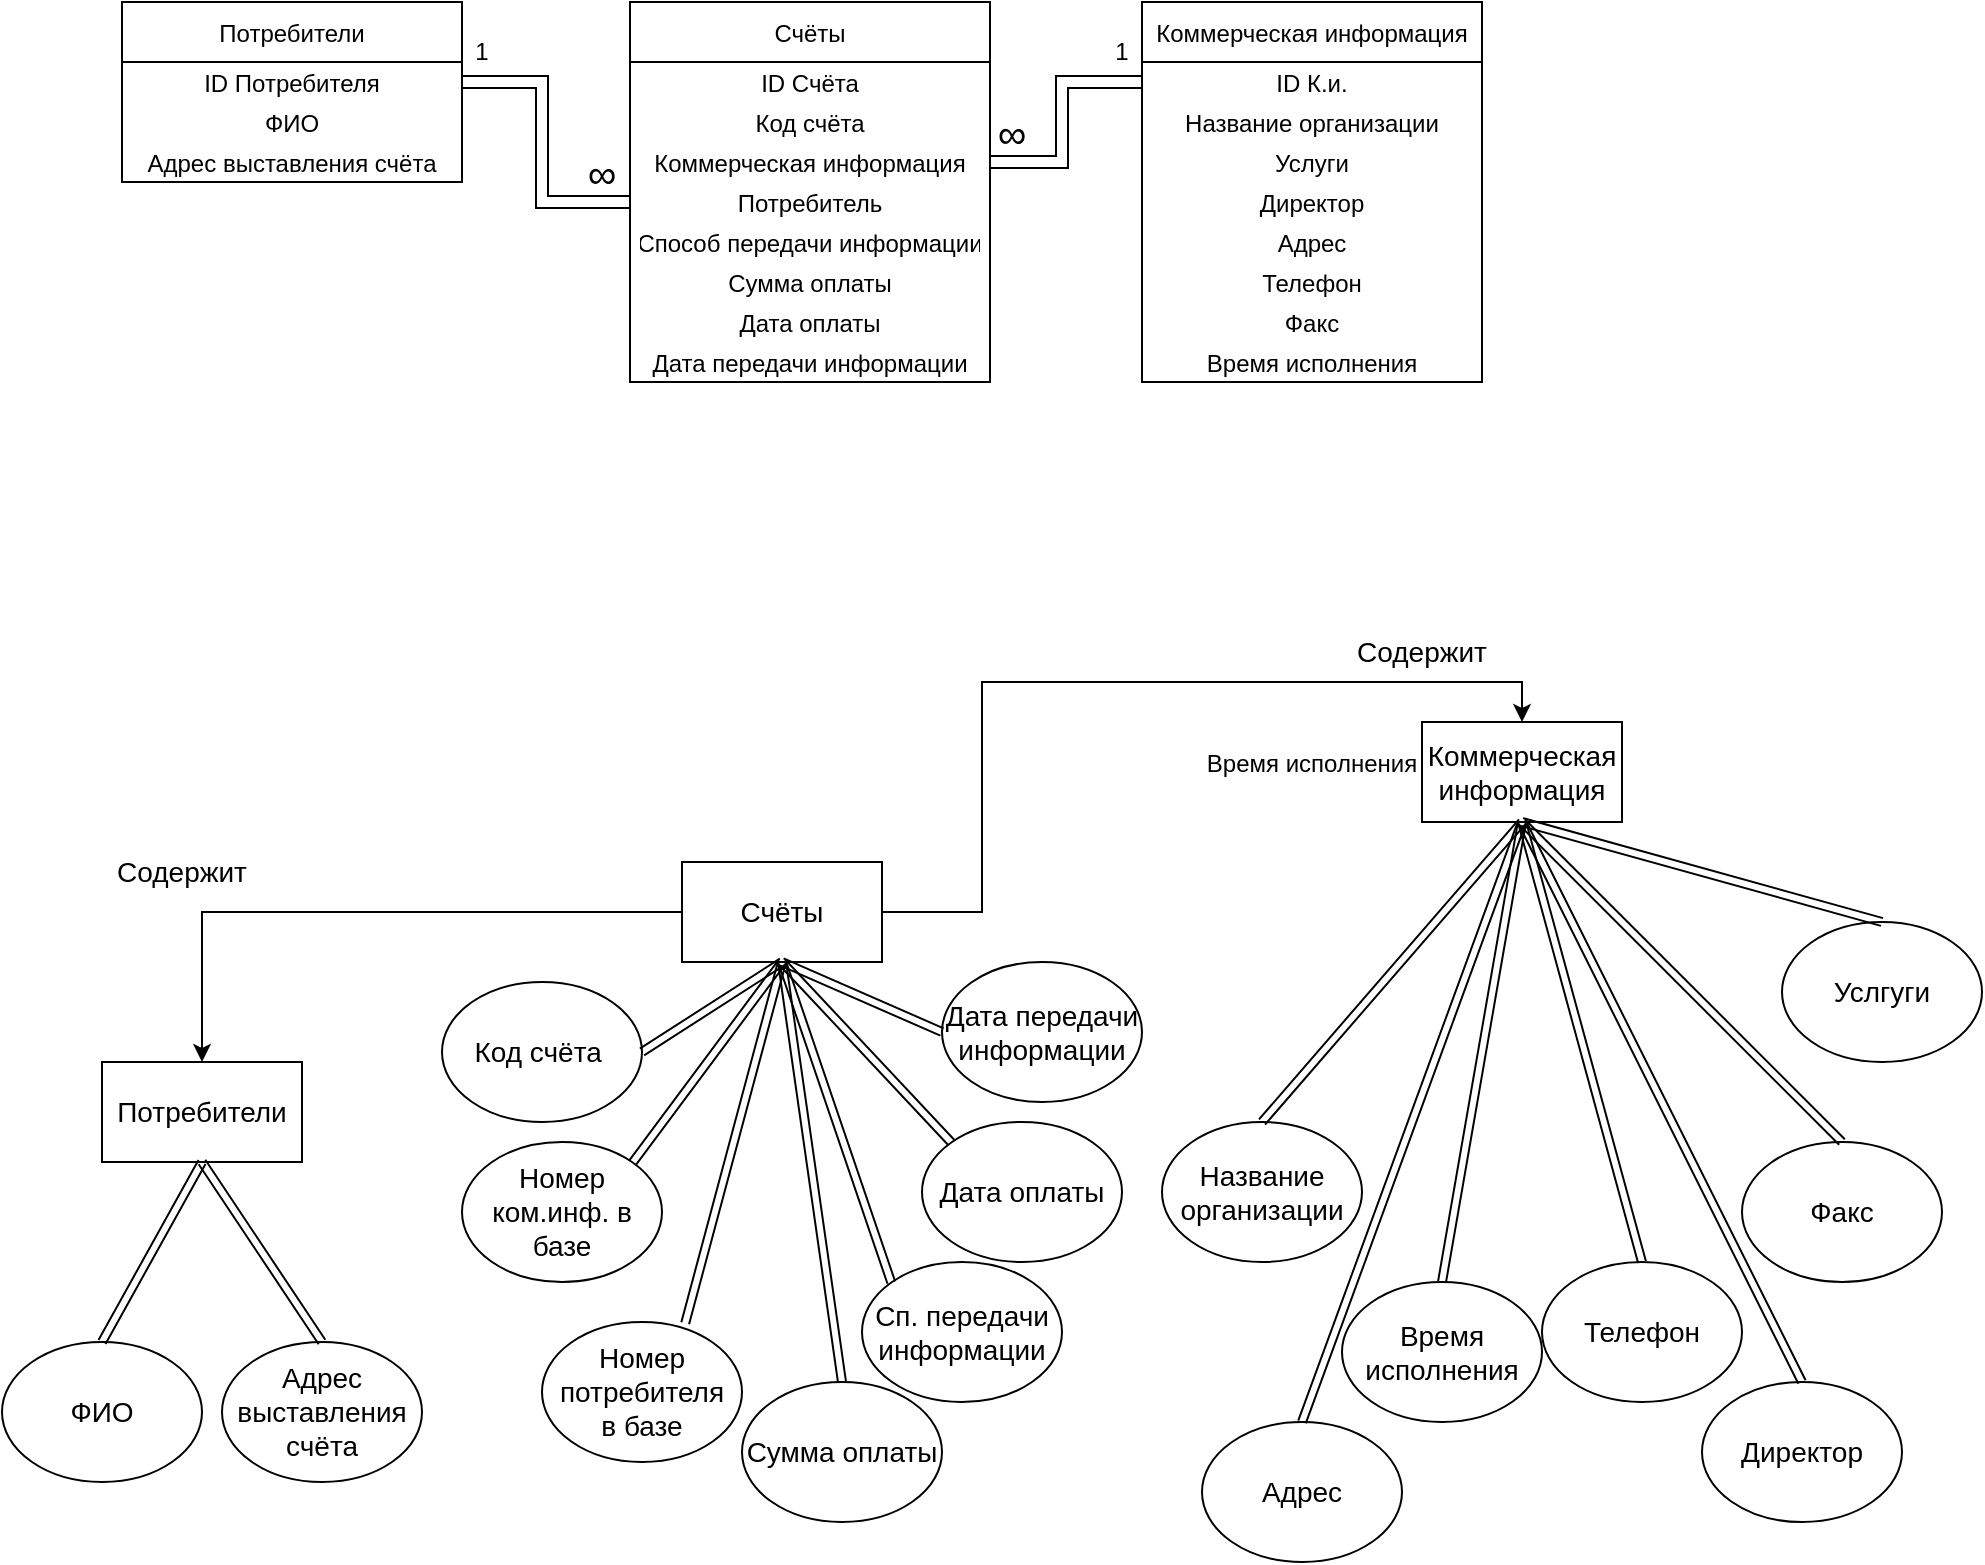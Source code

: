 <mxfile version="20.4.0" type="github">
  <diagram id="C5RBs43oDa-KdzZeNtuy" name="Page-1">
    <mxGraphModel dx="1038" dy="547" grid="1" gridSize="10" guides="1" tooltips="1" connect="1" arrows="1" fold="1" page="1" pageScale="1" pageWidth="827" pageHeight="1169" math="0" shadow="0">
      <root>
        <mxCell id="WIyWlLk6GJQsqaUBKTNV-0" />
        <mxCell id="WIyWlLk6GJQsqaUBKTNV-1" parent="WIyWlLk6GJQsqaUBKTNV-0" />
        <mxCell id="52mGH2SoyYLPjj_Q31SJ-31" value="Счёты" style="swimlane;fontStyle=0;childLayout=stackLayout;horizontal=1;startSize=30;horizontalStack=0;resizeParent=1;resizeParentMax=0;resizeLast=0;collapsible=1;marginBottom=0;fillStyle=dots;fillColor=none;" vertex="1" parent="WIyWlLk6GJQsqaUBKTNV-1">
          <mxGeometry x="324" y="120" width="180" height="190" as="geometry" />
        </mxCell>
        <mxCell id="52mGH2SoyYLPjj_Q31SJ-32" value="ID Счёта" style="text;strokeColor=none;fillColor=none;align=center;verticalAlign=middle;spacingLeft=4;spacingRight=4;overflow=hidden;points=[[0,0.5],[1,0.5]];portConstraint=eastwest;rotatable=0;fillStyle=dots;" vertex="1" parent="52mGH2SoyYLPjj_Q31SJ-31">
          <mxGeometry y="30" width="180" height="20" as="geometry" />
        </mxCell>
        <mxCell id="52mGH2SoyYLPjj_Q31SJ-33" value="Код счёта" style="text;strokeColor=none;fillColor=none;align=center;verticalAlign=middle;spacingLeft=4;spacingRight=4;overflow=hidden;points=[[0,0.5],[1,0.5]];portConstraint=eastwest;rotatable=0;fillStyle=dots;" vertex="1" parent="52mGH2SoyYLPjj_Q31SJ-31">
          <mxGeometry y="50" width="180" height="20" as="geometry" />
        </mxCell>
        <mxCell id="52mGH2SoyYLPjj_Q31SJ-35" value="Коммерческая информация" style="text;strokeColor=none;fillColor=none;align=center;verticalAlign=middle;spacingLeft=4;spacingRight=4;overflow=hidden;points=[[0,0.5],[1,0.5]];portConstraint=eastwest;rotatable=0;fillStyle=dots;" vertex="1" parent="52mGH2SoyYLPjj_Q31SJ-31">
          <mxGeometry y="70" width="180" height="20" as="geometry" />
        </mxCell>
        <mxCell id="52mGH2SoyYLPjj_Q31SJ-36" value="Потребитель" style="text;strokeColor=none;fillColor=none;align=center;verticalAlign=middle;spacingLeft=4;spacingRight=4;overflow=hidden;points=[[0,0.5],[1,0.5]];portConstraint=eastwest;rotatable=0;fillStyle=dots;" vertex="1" parent="52mGH2SoyYLPjj_Q31SJ-31">
          <mxGeometry y="90" width="180" height="20" as="geometry" />
        </mxCell>
        <mxCell id="52mGH2SoyYLPjj_Q31SJ-34" value="Способ передачи информации" style="text;strokeColor=none;fillColor=none;align=center;verticalAlign=middle;spacingLeft=4;spacingRight=4;overflow=hidden;points=[[0,0.5],[1,0.5]];portConstraint=eastwest;rotatable=0;fillStyle=dots;" vertex="1" parent="52mGH2SoyYLPjj_Q31SJ-31">
          <mxGeometry y="110" width="180" height="20" as="geometry" />
        </mxCell>
        <mxCell id="52mGH2SoyYLPjj_Q31SJ-38" value="Сумма оплаты" style="text;strokeColor=none;fillColor=none;align=center;verticalAlign=middle;spacingLeft=4;spacingRight=4;overflow=hidden;points=[[0,0.5],[1,0.5]];portConstraint=eastwest;rotatable=0;fillStyle=dots;" vertex="1" parent="52mGH2SoyYLPjj_Q31SJ-31">
          <mxGeometry y="130" width="180" height="20" as="geometry" />
        </mxCell>
        <mxCell id="52mGH2SoyYLPjj_Q31SJ-39" value="Дата оплаты" style="text;strokeColor=none;fillColor=none;align=center;verticalAlign=middle;spacingLeft=4;spacingRight=4;overflow=hidden;points=[[0,0.5],[1,0.5]];portConstraint=eastwest;rotatable=0;fillStyle=dots;" vertex="1" parent="52mGH2SoyYLPjj_Q31SJ-31">
          <mxGeometry y="150" width="180" height="20" as="geometry" />
        </mxCell>
        <mxCell id="52mGH2SoyYLPjj_Q31SJ-37" value="Дата передачи информации" style="text;strokeColor=none;fillColor=none;align=center;verticalAlign=middle;spacingLeft=4;spacingRight=4;overflow=hidden;points=[[0,0.5],[1,0.5]];portConstraint=eastwest;rotatable=0;fillStyle=dots;" vertex="1" parent="52mGH2SoyYLPjj_Q31SJ-31">
          <mxGeometry y="170" width="180" height="20" as="geometry" />
        </mxCell>
        <mxCell id="52mGH2SoyYLPjj_Q31SJ-40" value="Коммерческая информация" style="swimlane;fontStyle=0;childLayout=stackLayout;horizontal=1;startSize=30;horizontalStack=0;resizeParent=1;resizeParentMax=0;resizeLast=0;collapsible=1;marginBottom=0;fillStyle=dots;fillColor=none;" vertex="1" parent="WIyWlLk6GJQsqaUBKTNV-1">
          <mxGeometry x="580" y="120" width="170" height="190" as="geometry" />
        </mxCell>
        <mxCell id="52mGH2SoyYLPjj_Q31SJ-41" value="ID К.и." style="text;strokeColor=none;fillColor=none;align=center;verticalAlign=middle;spacingLeft=4;spacingRight=4;overflow=hidden;points=[[0,0.5],[1,0.5]];portConstraint=eastwest;rotatable=0;fillStyle=dots;" vertex="1" parent="52mGH2SoyYLPjj_Q31SJ-40">
          <mxGeometry y="30" width="170" height="20" as="geometry" />
        </mxCell>
        <mxCell id="52mGH2SoyYLPjj_Q31SJ-42" value="Название организации" style="text;strokeColor=none;fillColor=none;align=center;verticalAlign=middle;spacingLeft=4;spacingRight=4;overflow=hidden;points=[[0,0.5],[1,0.5]];portConstraint=eastwest;rotatable=0;fillStyle=dots;" vertex="1" parent="52mGH2SoyYLPjj_Q31SJ-40">
          <mxGeometry y="50" width="170" height="20" as="geometry" />
        </mxCell>
        <mxCell id="52mGH2SoyYLPjj_Q31SJ-46" value="Услуги" style="text;strokeColor=none;fillColor=none;align=center;verticalAlign=middle;spacingLeft=4;spacingRight=4;overflow=hidden;points=[[0,0.5],[1,0.5]];portConstraint=eastwest;rotatable=0;fillStyle=dots;" vertex="1" parent="52mGH2SoyYLPjj_Q31SJ-40">
          <mxGeometry y="70" width="170" height="20" as="geometry" />
        </mxCell>
        <mxCell id="52mGH2SoyYLPjj_Q31SJ-44" value="Директор" style="text;strokeColor=none;fillColor=none;align=center;verticalAlign=middle;spacingLeft=4;spacingRight=4;overflow=hidden;points=[[0,0.5],[1,0.5]];portConstraint=eastwest;rotatable=0;fillStyle=dots;" vertex="1" parent="52mGH2SoyYLPjj_Q31SJ-40">
          <mxGeometry y="90" width="170" height="20" as="geometry" />
        </mxCell>
        <mxCell id="52mGH2SoyYLPjj_Q31SJ-43" value="Адрес" style="text;strokeColor=none;fillColor=none;align=center;verticalAlign=middle;spacingLeft=4;spacingRight=4;overflow=hidden;points=[[0,0.5],[1,0.5]];portConstraint=eastwest;rotatable=0;fillStyle=dots;" vertex="1" parent="52mGH2SoyYLPjj_Q31SJ-40">
          <mxGeometry y="110" width="170" height="20" as="geometry" />
        </mxCell>
        <mxCell id="52mGH2SoyYLPjj_Q31SJ-45" value="Телефон" style="text;strokeColor=none;fillColor=none;align=center;verticalAlign=middle;spacingLeft=4;spacingRight=4;overflow=hidden;points=[[0,0.5],[1,0.5]];portConstraint=eastwest;rotatable=0;fillStyle=dots;" vertex="1" parent="52mGH2SoyYLPjj_Q31SJ-40">
          <mxGeometry y="130" width="170" height="20" as="geometry" />
        </mxCell>
        <mxCell id="52mGH2SoyYLPjj_Q31SJ-47" value="Факс" style="text;strokeColor=none;fillColor=none;align=center;verticalAlign=middle;spacingLeft=4;spacingRight=4;overflow=hidden;points=[[0,0.5],[1,0.5]];portConstraint=eastwest;rotatable=0;fillStyle=dots;" vertex="1" parent="52mGH2SoyYLPjj_Q31SJ-40">
          <mxGeometry y="150" width="170" height="20" as="geometry" />
        </mxCell>
        <mxCell id="52mGH2SoyYLPjj_Q31SJ-48" value="Время исполнения" style="text;strokeColor=none;fillColor=none;align=center;verticalAlign=middle;spacingLeft=4;spacingRight=4;overflow=hidden;points=[[0,0.5],[1,0.5]];portConstraint=eastwest;rotatable=0;fillStyle=dots;" vertex="1" parent="52mGH2SoyYLPjj_Q31SJ-40">
          <mxGeometry y="170" width="170" height="20" as="geometry" />
        </mxCell>
        <mxCell id="52mGH2SoyYLPjj_Q31SJ-49" value="Потребители" style="swimlane;fontStyle=0;childLayout=stackLayout;horizontal=1;startSize=30;horizontalStack=0;resizeParent=1;resizeParentMax=0;resizeLast=0;collapsible=1;marginBottom=0;fillStyle=dots;fillColor=none;" vertex="1" parent="WIyWlLk6GJQsqaUBKTNV-1">
          <mxGeometry x="70" y="120" width="170" height="90" as="geometry" />
        </mxCell>
        <mxCell id="52mGH2SoyYLPjj_Q31SJ-50" value="ID Потребителя" style="text;strokeColor=none;fillColor=none;align=center;verticalAlign=middle;spacingLeft=4;spacingRight=4;overflow=hidden;points=[[0,0.5],[1,0.5]];portConstraint=eastwest;rotatable=0;fillStyle=dots;" vertex="1" parent="52mGH2SoyYLPjj_Q31SJ-49">
          <mxGeometry y="30" width="170" height="20" as="geometry" />
        </mxCell>
        <mxCell id="52mGH2SoyYLPjj_Q31SJ-51" value="ФИО" style="text;strokeColor=none;fillColor=none;align=center;verticalAlign=middle;spacingLeft=4;spacingRight=4;overflow=hidden;points=[[0,0.5],[1,0.5]];portConstraint=eastwest;rotatable=0;fillStyle=dots;" vertex="1" parent="52mGH2SoyYLPjj_Q31SJ-49">
          <mxGeometry y="50" width="170" height="20" as="geometry" />
        </mxCell>
        <mxCell id="52mGH2SoyYLPjj_Q31SJ-52" value="Адрес выставления счёта" style="text;strokeColor=none;fillColor=none;align=center;verticalAlign=middle;spacingLeft=4;spacingRight=4;overflow=hidden;points=[[0,0.5],[1,0.5]];portConstraint=eastwest;rotatable=0;fillStyle=dots;" vertex="1" parent="52mGH2SoyYLPjj_Q31SJ-49">
          <mxGeometry y="70" width="170" height="20" as="geometry" />
        </mxCell>
        <mxCell id="52mGH2SoyYLPjj_Q31SJ-59" value="" style="shape=link;html=1;rounded=0;exitX=1;exitY=0.5;exitDx=0;exitDy=0;entryX=0;entryY=0.5;entryDx=0;entryDy=0;width=-6;" edge="1" parent="WIyWlLk6GJQsqaUBKTNV-1" source="52mGH2SoyYLPjj_Q31SJ-35" target="52mGH2SoyYLPjj_Q31SJ-41">
          <mxGeometry width="100" relative="1" as="geometry">
            <mxPoint x="430" y="270" as="sourcePoint" />
            <mxPoint x="530" y="270" as="targetPoint" />
            <Array as="points">
              <mxPoint x="540" y="200" />
              <mxPoint x="540" y="160" />
            </Array>
          </mxGeometry>
        </mxCell>
        <mxCell id="52mGH2SoyYLPjj_Q31SJ-64" value="" style="shape=link;html=1;rounded=0;exitX=0;exitY=0.5;exitDx=0;exitDy=0;entryX=1;entryY=0.5;entryDx=0;entryDy=0;width=-6;strokeColor=#000000;" edge="1" parent="WIyWlLk6GJQsqaUBKTNV-1" source="52mGH2SoyYLPjj_Q31SJ-36" target="52mGH2SoyYLPjj_Q31SJ-50">
          <mxGeometry width="100" relative="1" as="geometry">
            <mxPoint x="514" y="210" as="sourcePoint" />
            <mxPoint x="590" y="170" as="targetPoint" />
            <Array as="points">
              <mxPoint x="280" y="220" />
              <mxPoint x="280" y="160" />
            </Array>
          </mxGeometry>
        </mxCell>
        <mxCell id="52mGH2SoyYLPjj_Q31SJ-68" value="1" style="text;html=1;strokeColor=none;fillColor=none;align=center;verticalAlign=middle;whiteSpace=wrap;rounded=0;fillStyle=auto;" vertex="1" parent="WIyWlLk6GJQsqaUBKTNV-1">
          <mxGeometry x="230" y="130" width="40" height="30" as="geometry" />
        </mxCell>
        <mxCell id="52mGH2SoyYLPjj_Q31SJ-69" value="1" style="text;html=1;strokeColor=none;fillColor=none;align=center;verticalAlign=middle;whiteSpace=wrap;rounded=0;fillStyle=auto;" vertex="1" parent="WIyWlLk6GJQsqaUBKTNV-1">
          <mxGeometry x="550" y="130" width="40" height="30" as="geometry" />
        </mxCell>
        <mxCell id="52mGH2SoyYLPjj_Q31SJ-70" value="&lt;span style=&quot;font-size: 20px;&quot;&gt;∞&lt;/span&gt;" style="text;html=1;strokeColor=none;fillColor=none;align=center;verticalAlign=middle;whiteSpace=wrap;rounded=0;fillStyle=auto;" vertex="1" parent="WIyWlLk6GJQsqaUBKTNV-1">
          <mxGeometry x="290" y="190" width="40" height="30" as="geometry" />
        </mxCell>
        <mxCell id="52mGH2SoyYLPjj_Q31SJ-73" value="&lt;span style=&quot;font-size: 20px;&quot;&gt;∞&lt;/span&gt;" style="text;html=1;strokeColor=none;fillColor=none;align=center;verticalAlign=middle;whiteSpace=wrap;rounded=0;fillStyle=auto;" vertex="1" parent="WIyWlLk6GJQsqaUBKTNV-1">
          <mxGeometry x="500" y="170" width="30" height="30" as="geometry" />
        </mxCell>
        <mxCell id="52mGH2SoyYLPjj_Q31SJ-88" style="edgeStyle=orthogonalEdgeStyle;rounded=0;orthogonalLoop=1;jettySize=auto;html=1;exitX=0;exitY=0.5;exitDx=0;exitDy=0;entryX=0.5;entryY=0;entryDx=0;entryDy=0;strokeColor=#000000;fontSize=14;" edge="1" parent="WIyWlLk6GJQsqaUBKTNV-1" source="52mGH2SoyYLPjj_Q31SJ-85" target="52mGH2SoyYLPjj_Q31SJ-86">
          <mxGeometry relative="1" as="geometry" />
        </mxCell>
        <mxCell id="52mGH2SoyYLPjj_Q31SJ-89" style="edgeStyle=orthogonalEdgeStyle;rounded=0;orthogonalLoop=1;jettySize=auto;html=1;exitX=1;exitY=0.5;exitDx=0;exitDy=0;entryX=0.5;entryY=0;entryDx=0;entryDy=0;strokeColor=#000000;fontSize=14;" edge="1" parent="WIyWlLk6GJQsqaUBKTNV-1" source="52mGH2SoyYLPjj_Q31SJ-85" target="52mGH2SoyYLPjj_Q31SJ-87">
          <mxGeometry relative="1" as="geometry">
            <Array as="points">
              <mxPoint x="500" y="575" />
              <mxPoint x="500" y="460" />
              <mxPoint x="770" y="460" />
            </Array>
          </mxGeometry>
        </mxCell>
        <mxCell id="52mGH2SoyYLPjj_Q31SJ-85" value="&lt;font style=&quot;font-size: 14px;&quot;&gt;Счёты&lt;/font&gt;" style="rounded=0;whiteSpace=wrap;html=1;fillStyle=auto;" vertex="1" parent="WIyWlLk6GJQsqaUBKTNV-1">
          <mxGeometry x="350" y="550" width="100" height="50" as="geometry" />
        </mxCell>
        <mxCell id="52mGH2SoyYLPjj_Q31SJ-86" value="&lt;font style=&quot;font-size: 14px;&quot;&gt;Потребители&lt;/font&gt;" style="rounded=0;whiteSpace=wrap;html=1;fillStyle=auto;" vertex="1" parent="WIyWlLk6GJQsqaUBKTNV-1">
          <mxGeometry x="60" y="650" width="100" height="50" as="geometry" />
        </mxCell>
        <mxCell id="52mGH2SoyYLPjj_Q31SJ-87" value="&lt;span style=&quot;font-size: 14px;&quot;&gt;Коммерческая информация&lt;/span&gt;" style="rounded=0;whiteSpace=wrap;html=1;fillStyle=auto;" vertex="1" parent="WIyWlLk6GJQsqaUBKTNV-1">
          <mxGeometry x="720" y="480" width="100" height="50" as="geometry" />
        </mxCell>
        <mxCell id="52mGH2SoyYLPjj_Q31SJ-90" value="Содержит" style="text;html=1;strokeColor=none;fillColor=none;align=center;verticalAlign=middle;whiteSpace=wrap;rounded=0;fillStyle=auto;fontSize=14;" vertex="1" parent="WIyWlLk6GJQsqaUBKTNV-1">
          <mxGeometry x="70" y="540" width="60" height="30" as="geometry" />
        </mxCell>
        <mxCell id="52mGH2SoyYLPjj_Q31SJ-91" value="Содержит" style="text;html=1;strokeColor=none;fillColor=none;align=center;verticalAlign=middle;whiteSpace=wrap;rounded=0;fillStyle=auto;fontSize=14;" vertex="1" parent="WIyWlLk6GJQsqaUBKTNV-1">
          <mxGeometry x="690" y="430" width="60" height="30" as="geometry" />
        </mxCell>
        <mxCell id="52mGH2SoyYLPjj_Q31SJ-93" value="Код счёта&amp;nbsp;" style="ellipse;whiteSpace=wrap;html=1;fillStyle=auto;fontSize=14;" vertex="1" parent="WIyWlLk6GJQsqaUBKTNV-1">
          <mxGeometry x="230" y="610" width="100" height="70" as="geometry" />
        </mxCell>
        <mxCell id="52mGH2SoyYLPjj_Q31SJ-94" value="Номер ком.инф. в базе" style="ellipse;whiteSpace=wrap;html=1;fillStyle=auto;fontSize=14;" vertex="1" parent="WIyWlLk6GJQsqaUBKTNV-1">
          <mxGeometry x="240" y="690" width="100" height="70" as="geometry" />
        </mxCell>
        <mxCell id="52mGH2SoyYLPjj_Q31SJ-95" value="Номер потребителя&lt;br&gt;в базе" style="ellipse;whiteSpace=wrap;html=1;fillStyle=auto;fontSize=14;" vertex="1" parent="WIyWlLk6GJQsqaUBKTNV-1">
          <mxGeometry x="280" y="780" width="100" height="70" as="geometry" />
        </mxCell>
        <mxCell id="52mGH2SoyYLPjj_Q31SJ-96" value="Сп. передачи информации" style="ellipse;whiteSpace=wrap;html=1;fillStyle=auto;fontSize=14;" vertex="1" parent="WIyWlLk6GJQsqaUBKTNV-1">
          <mxGeometry x="440" y="750" width="100" height="70" as="geometry" />
        </mxCell>
        <mxCell id="52mGH2SoyYLPjj_Q31SJ-97" value="Сумма оплаты" style="ellipse;whiteSpace=wrap;html=1;fillStyle=auto;fontSize=14;" vertex="1" parent="WIyWlLk6GJQsqaUBKTNV-1">
          <mxGeometry x="380" y="810" width="100" height="70" as="geometry" />
        </mxCell>
        <mxCell id="52mGH2SoyYLPjj_Q31SJ-98" value="Дата оплаты" style="ellipse;whiteSpace=wrap;html=1;fillStyle=auto;fontSize=14;" vertex="1" parent="WIyWlLk6GJQsqaUBKTNV-1">
          <mxGeometry x="470" y="680" width="100" height="70" as="geometry" />
        </mxCell>
        <mxCell id="52mGH2SoyYLPjj_Q31SJ-99" value="Дата передачи информации" style="ellipse;whiteSpace=wrap;html=1;fillStyle=auto;fontSize=14;" vertex="1" parent="WIyWlLk6GJQsqaUBKTNV-1">
          <mxGeometry x="480" y="600" width="100" height="70" as="geometry" />
        </mxCell>
        <mxCell id="52mGH2SoyYLPjj_Q31SJ-102" value="" style="shape=link;html=1;rounded=0;strokeColor=#000000;fontSize=14;exitX=1;exitY=0.5;exitDx=0;exitDy=0;entryX=0.5;entryY=1;entryDx=0;entryDy=0;" edge="1" parent="WIyWlLk6GJQsqaUBKTNV-1" source="52mGH2SoyYLPjj_Q31SJ-93" target="52mGH2SoyYLPjj_Q31SJ-85">
          <mxGeometry width="100" relative="1" as="geometry">
            <mxPoint x="334" y="645" as="sourcePoint" />
            <mxPoint x="410" y="610" as="targetPoint" />
          </mxGeometry>
        </mxCell>
        <mxCell id="52mGH2SoyYLPjj_Q31SJ-103" value="" style="shape=link;html=1;rounded=0;strokeColor=#000000;fontSize=14;exitX=1;exitY=0;exitDx=0;exitDy=0;entryX=0.5;entryY=1;entryDx=0;entryDy=0;" edge="1" parent="WIyWlLk6GJQsqaUBKTNV-1" source="52mGH2SoyYLPjj_Q31SJ-94" target="52mGH2SoyYLPjj_Q31SJ-85">
          <mxGeometry width="100" relative="1" as="geometry">
            <mxPoint x="344" y="655" as="sourcePoint" />
            <mxPoint x="420" y="620" as="targetPoint" />
          </mxGeometry>
        </mxCell>
        <mxCell id="52mGH2SoyYLPjj_Q31SJ-104" value="" style="shape=link;html=1;rounded=0;strokeColor=#000000;fontSize=14;exitX=0.716;exitY=0.009;exitDx=0;exitDy=0;exitPerimeter=0;" edge="1" parent="WIyWlLk6GJQsqaUBKTNV-1" source="52mGH2SoyYLPjj_Q31SJ-95">
          <mxGeometry width="100" relative="1" as="geometry">
            <mxPoint x="354" y="665" as="sourcePoint" />
            <mxPoint x="400" y="600" as="targetPoint" />
          </mxGeometry>
        </mxCell>
        <mxCell id="52mGH2SoyYLPjj_Q31SJ-105" value="" style="shape=link;html=1;rounded=0;strokeColor=#000000;fontSize=14;exitX=0.5;exitY=0;exitDx=0;exitDy=0;entryX=0.5;entryY=1;entryDx=0;entryDy=0;" edge="1" parent="WIyWlLk6GJQsqaUBKTNV-1" source="52mGH2SoyYLPjj_Q31SJ-97" target="52mGH2SoyYLPjj_Q31SJ-85">
          <mxGeometry width="100" relative="1" as="geometry">
            <mxPoint x="364" y="675" as="sourcePoint" />
            <mxPoint x="440" y="640" as="targetPoint" />
          </mxGeometry>
        </mxCell>
        <mxCell id="52mGH2SoyYLPjj_Q31SJ-106" value="" style="shape=link;html=1;rounded=0;strokeColor=#000000;fontSize=14;exitX=0;exitY=0;exitDx=0;exitDy=0;entryX=0.5;entryY=1;entryDx=0;entryDy=0;" edge="1" parent="WIyWlLk6GJQsqaUBKTNV-1" source="52mGH2SoyYLPjj_Q31SJ-96" target="52mGH2SoyYLPjj_Q31SJ-85">
          <mxGeometry width="100" relative="1" as="geometry">
            <mxPoint x="374" y="685" as="sourcePoint" />
            <mxPoint x="450" y="650" as="targetPoint" />
          </mxGeometry>
        </mxCell>
        <mxCell id="52mGH2SoyYLPjj_Q31SJ-108" value="" style="shape=link;html=1;rounded=0;strokeColor=#000000;fontSize=14;exitX=0;exitY=0;exitDx=0;exitDy=0;entryX=0.5;entryY=1;entryDx=0;entryDy=0;" edge="1" parent="WIyWlLk6GJQsqaUBKTNV-1" target="52mGH2SoyYLPjj_Q31SJ-85">
          <mxGeometry width="100" relative="1" as="geometry">
            <mxPoint x="484.645" y="690.251" as="sourcePoint" />
            <mxPoint x="410" y="610" as="targetPoint" />
          </mxGeometry>
        </mxCell>
        <mxCell id="52mGH2SoyYLPjj_Q31SJ-109" value="" style="shape=link;html=1;rounded=0;strokeColor=#000000;fontSize=14;exitX=0;exitY=0.5;exitDx=0;exitDy=0;entryX=0.5;entryY=1;entryDx=0;entryDy=0;" edge="1" parent="WIyWlLk6GJQsqaUBKTNV-1" source="52mGH2SoyYLPjj_Q31SJ-99" target="52mGH2SoyYLPjj_Q31SJ-85">
          <mxGeometry width="100" relative="1" as="geometry">
            <mxPoint x="494.645" y="700.251" as="sourcePoint" />
            <mxPoint x="420" y="620" as="targetPoint" />
          </mxGeometry>
        </mxCell>
        <mxCell id="52mGH2SoyYLPjj_Q31SJ-110" value="ФИО" style="ellipse;whiteSpace=wrap;html=1;fillStyle=auto;fontSize=14;" vertex="1" parent="WIyWlLk6GJQsqaUBKTNV-1">
          <mxGeometry x="10" y="790" width="100" height="70" as="geometry" />
        </mxCell>
        <mxCell id="52mGH2SoyYLPjj_Q31SJ-111" value="Адрес выставления счёта" style="ellipse;whiteSpace=wrap;html=1;fillStyle=auto;fontSize=14;" vertex="1" parent="WIyWlLk6GJQsqaUBKTNV-1">
          <mxGeometry x="120" y="790" width="100" height="70" as="geometry" />
        </mxCell>
        <mxCell id="52mGH2SoyYLPjj_Q31SJ-112" value="" style="shape=link;html=1;rounded=0;strokeColor=#000000;fontSize=14;exitX=0.5;exitY=0;exitDx=0;exitDy=0;entryX=0.5;entryY=1;entryDx=0;entryDy=0;" edge="1" parent="WIyWlLk6GJQsqaUBKTNV-1" source="52mGH2SoyYLPjj_Q31SJ-110" target="52mGH2SoyYLPjj_Q31SJ-86">
          <mxGeometry width="100" relative="1" as="geometry">
            <mxPoint x="360" y="900" as="sourcePoint" />
            <mxPoint x="460" y="900" as="targetPoint" />
          </mxGeometry>
        </mxCell>
        <mxCell id="52mGH2SoyYLPjj_Q31SJ-114" value="" style="shape=link;html=1;rounded=0;strokeColor=#000000;fontSize=14;exitX=0.5;exitY=0;exitDx=0;exitDy=0;entryX=0.5;entryY=1;entryDx=0;entryDy=0;" edge="1" parent="WIyWlLk6GJQsqaUBKTNV-1" source="52mGH2SoyYLPjj_Q31SJ-111" target="52mGH2SoyYLPjj_Q31SJ-86">
          <mxGeometry width="100" relative="1" as="geometry">
            <mxPoint x="40" y="840.0" as="sourcePoint" />
            <mxPoint x="120" y="810.0" as="targetPoint" />
          </mxGeometry>
        </mxCell>
        <mxCell id="52mGH2SoyYLPjj_Q31SJ-115" value="Услгуги" style="ellipse;whiteSpace=wrap;html=1;fillStyle=auto;fontSize=14;" vertex="1" parent="WIyWlLk6GJQsqaUBKTNV-1">
          <mxGeometry x="900" y="580" width="100" height="70" as="geometry" />
        </mxCell>
        <mxCell id="52mGH2SoyYLPjj_Q31SJ-116" value="Название организации" style="ellipse;whiteSpace=wrap;html=1;fillStyle=auto;fontSize=14;" vertex="1" parent="WIyWlLk6GJQsqaUBKTNV-1">
          <mxGeometry x="590" y="680" width="100" height="70" as="geometry" />
        </mxCell>
        <mxCell id="52mGH2SoyYLPjj_Q31SJ-117" value="Директор" style="ellipse;whiteSpace=wrap;html=1;fillStyle=auto;fontSize=14;" vertex="1" parent="WIyWlLk6GJQsqaUBKTNV-1">
          <mxGeometry x="860" y="810" width="100" height="70" as="geometry" />
        </mxCell>
        <mxCell id="52mGH2SoyYLPjj_Q31SJ-118" value="Адрес" style="ellipse;whiteSpace=wrap;html=1;fillStyle=auto;fontSize=14;" vertex="1" parent="WIyWlLk6GJQsqaUBKTNV-1">
          <mxGeometry x="610" y="830" width="100" height="70" as="geometry" />
        </mxCell>
        <mxCell id="52mGH2SoyYLPjj_Q31SJ-119" value="Телефон" style="ellipse;whiteSpace=wrap;html=1;fillStyle=auto;fontSize=14;" vertex="1" parent="WIyWlLk6GJQsqaUBKTNV-1">
          <mxGeometry x="780" y="750" width="100" height="70" as="geometry" />
        </mxCell>
        <mxCell id="52mGH2SoyYLPjj_Q31SJ-120" value="Факс" style="ellipse;whiteSpace=wrap;html=1;fillStyle=auto;fontSize=14;" vertex="1" parent="WIyWlLk6GJQsqaUBKTNV-1">
          <mxGeometry x="880" y="690" width="100" height="70" as="geometry" />
        </mxCell>
        <mxCell id="52mGH2SoyYLPjj_Q31SJ-121" value="Время исполнения" style="ellipse;whiteSpace=wrap;html=1;fillStyle=auto;fontSize=14;" vertex="1" parent="WIyWlLk6GJQsqaUBKTNV-1">
          <mxGeometry x="680" y="760" width="100" height="70" as="geometry" />
        </mxCell>
        <mxCell id="52mGH2SoyYLPjj_Q31SJ-122" value="" style="shape=link;html=1;rounded=0;strokeColor=#000000;fontSize=14;entryX=0.5;entryY=1;entryDx=0;entryDy=0;exitX=0.5;exitY=0;exitDx=0;exitDy=0;" edge="1" parent="WIyWlLk6GJQsqaUBKTNV-1" source="52mGH2SoyYLPjj_Q31SJ-116" target="52mGH2SoyYLPjj_Q31SJ-87">
          <mxGeometry width="100" relative="1" as="geometry">
            <mxPoint x="360" y="740" as="sourcePoint" />
            <mxPoint x="460" y="740" as="targetPoint" />
          </mxGeometry>
        </mxCell>
        <mxCell id="52mGH2SoyYLPjj_Q31SJ-123" value="" style="shape=link;html=1;rounded=0;strokeColor=#000000;fontSize=14;exitX=0.5;exitY=0;exitDx=0;exitDy=0;entryX=0.5;entryY=1;entryDx=0;entryDy=0;" edge="1" parent="WIyWlLk6GJQsqaUBKTNV-1" source="52mGH2SoyYLPjj_Q31SJ-118" target="52mGH2SoyYLPjj_Q31SJ-87">
          <mxGeometry width="100" relative="1" as="geometry">
            <mxPoint x="790" y="820" as="sourcePoint" />
            <mxPoint x="770" y="610" as="targetPoint" />
          </mxGeometry>
        </mxCell>
        <mxCell id="52mGH2SoyYLPjj_Q31SJ-126" value="" style="shape=link;html=1;rounded=0;strokeColor=#000000;fontSize=14;exitX=0.5;exitY=0;exitDx=0;exitDy=0;entryX=0.5;entryY=1;entryDx=0;entryDy=0;" edge="1" parent="WIyWlLk6GJQsqaUBKTNV-1" source="52mGH2SoyYLPjj_Q31SJ-119" target="52mGH2SoyYLPjj_Q31SJ-87">
          <mxGeometry width="100" relative="1" as="geometry">
            <mxPoint x="700" y="930" as="sourcePoint" />
            <mxPoint x="810" y="560" as="targetPoint" />
          </mxGeometry>
        </mxCell>
        <mxCell id="52mGH2SoyYLPjj_Q31SJ-127" value="" style="shape=link;html=1;rounded=0;strokeColor=#000000;fontSize=14;entryX=0.5;entryY=1;entryDx=0;entryDy=0;exitX=0.5;exitY=0;exitDx=0;exitDy=0;" edge="1" parent="WIyWlLk6GJQsqaUBKTNV-1" source="52mGH2SoyYLPjj_Q31SJ-117" target="52mGH2SoyYLPjj_Q31SJ-87">
          <mxGeometry width="100" relative="1" as="geometry">
            <mxPoint x="700" y="800.0" as="sourcePoint" />
            <mxPoint x="800" y="550" as="targetPoint" />
          </mxGeometry>
        </mxCell>
        <mxCell id="52mGH2SoyYLPjj_Q31SJ-128" value="" style="shape=link;html=1;rounded=0;strokeColor=#000000;fontSize=14;entryX=0.5;entryY=1;entryDx=0;entryDy=0;exitX=0.5;exitY=0;exitDx=0;exitDy=0;" edge="1" parent="WIyWlLk6GJQsqaUBKTNV-1" source="52mGH2SoyYLPjj_Q31SJ-115" target="52mGH2SoyYLPjj_Q31SJ-87">
          <mxGeometry width="100" relative="1" as="geometry">
            <mxPoint x="710" y="810.0" as="sourcePoint" />
            <mxPoint x="810" y="560" as="targetPoint" />
          </mxGeometry>
        </mxCell>
        <mxCell id="52mGH2SoyYLPjj_Q31SJ-129" value="" style="shape=link;html=1;rounded=0;strokeColor=#000000;fontSize=14;entryX=0.5;entryY=1;entryDx=0;entryDy=0;exitX=0.5;exitY=0;exitDx=0;exitDy=0;" edge="1" parent="WIyWlLk6GJQsqaUBKTNV-1" source="52mGH2SoyYLPjj_Q31SJ-120" target="52mGH2SoyYLPjj_Q31SJ-87">
          <mxGeometry width="100" relative="1" as="geometry">
            <mxPoint x="720" y="820.0" as="sourcePoint" />
            <mxPoint x="820" y="570" as="targetPoint" />
          </mxGeometry>
        </mxCell>
        <mxCell id="52mGH2SoyYLPjj_Q31SJ-131" value="" style="shape=link;html=1;rounded=0;strokeColor=#000000;fontSize=14;entryX=0.5;entryY=1;entryDx=0;entryDy=0;exitX=0.5;exitY=0;exitDx=0;exitDy=0;" edge="1" parent="WIyWlLk6GJQsqaUBKTNV-1" source="52mGH2SoyYLPjj_Q31SJ-121">
          <mxGeometry width="100" relative="1" as="geometry">
            <mxPoint x="750" y="780.0" as="sourcePoint" />
            <mxPoint x="770" y="530" as="targetPoint" />
          </mxGeometry>
        </mxCell>
        <mxCell id="52mGH2SoyYLPjj_Q31SJ-132" value="Время исполнения" style="text;strokeColor=none;fillColor=none;align=center;verticalAlign=middle;spacingLeft=4;spacingRight=4;overflow=hidden;points=[[0,0.5],[1,0.5]];portConstraint=eastwest;rotatable=0;fillStyle=dots;" vertex="1" parent="WIyWlLk6GJQsqaUBKTNV-1">
          <mxGeometry x="580" y="490" width="170" height="20" as="geometry" />
        </mxCell>
      </root>
    </mxGraphModel>
  </diagram>
</mxfile>
